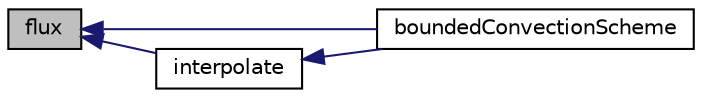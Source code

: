 digraph "flux"
{
  bgcolor="transparent";
  edge [fontname="Helvetica",fontsize="10",labelfontname="Helvetica",labelfontsize="10"];
  node [fontname="Helvetica",fontsize="10",shape=record];
  rankdir="LR";
  Node1 [label="flux",height=0.2,width=0.4,color="black", fillcolor="grey75", style="filled", fontcolor="black"];
  Node1 -> Node2 [dir="back",color="midnightblue",fontsize="10",style="solid",fontname="Helvetica"];
  Node2 [label="boundedConvectionScheme",height=0.2,width=0.4,color="black",URL="$a00155.html#a0fe2c447c65b1cd96757b5b4887d3720",tooltip="Construct from flux and Istream. "];
  Node1 -> Node3 [dir="back",color="midnightblue",fontsize="10",style="solid",fontname="Helvetica"];
  Node3 [label="interpolate",height=0.2,width=0.4,color="black",URL="$a00155.html#ae6fd5a9c8ed01ada43155ccf20ce5e30"];
  Node3 -> Node2 [dir="back",color="midnightblue",fontsize="10",style="solid",fontname="Helvetica"];
}
